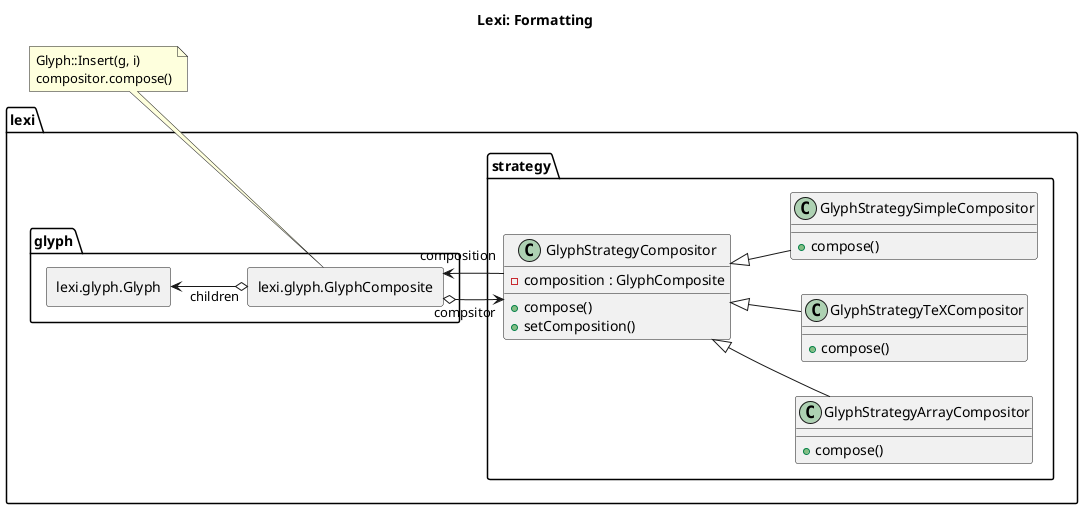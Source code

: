 @startuml

title Lexi: Formatting

allowmixing
left to right direction

rectangle lexi.glyph.Glyph
rectangle lexi.glyph.GlyphComposite

!startsub CLASSES

class lexi.strategy.GlyphStrategyCompositor
class lexi.strategy.GlyphStrategyArrayCompositor
class lexi.strategy.GlyphStrategyTeXCompositor
class lexi.strategy.GlyphStrategySimpleCompositor

!endsub
'-------------------------------------

!startsub MEMBERS

GlyphStrategyCompositor : -composition : GlyphComposite
GlyphStrategyCompositor : +compose()
GlyphStrategyCompositor : +setComposition()

GlyphStrategyArrayCompositor : +compose()
GlyphStrategyTeXCompositor : +compose()
GlyphStrategySimpleCompositor : +compose()

!endsub
'-------------------------------------

!startsub RELATIONS

GlyphStrategyCompositor <|-- GlyphStrategyArrayCompositor
GlyphStrategyCompositor <|-- GlyphStrategyTeXCompositor
GlyphStrategyCompositor <|-- GlyphStrategySimpleCompositor

Glyph <--o "children" GlyphComposite
GlyphComposite "compsitor" o--> GlyphStrategyCompositor
GlyphComposite <-- "composition" GlyphStrategyCompositor

!endsub
'-------------------------------------

!startsub NOTES

note as nGlyphStrategyCompositionInsert
    Glyph::Insert(g, i)
    compositor.compose()
end note 
nGlyphStrategyCompositionInsert .. GlyphComposite::insert

!endsub 



@enduml
